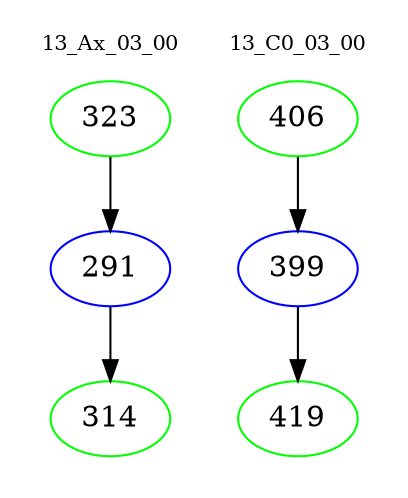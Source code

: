 digraph{
subgraph cluster_0 {
color = white
label = "13_Ax_03_00";
fontsize=10;
T0_323 [label="323", color="green"]
T0_323 -> T0_291 [color="black"]
T0_291 [label="291", color="blue"]
T0_291 -> T0_314 [color="black"]
T0_314 [label="314", color="green"]
}
subgraph cluster_1 {
color = white
label = "13_C0_03_00";
fontsize=10;
T1_406 [label="406", color="green"]
T1_406 -> T1_399 [color="black"]
T1_399 [label="399", color="blue"]
T1_399 -> T1_419 [color="black"]
T1_419 [label="419", color="green"]
}
}
